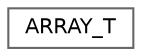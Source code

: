 digraph "Graphical Class Hierarchy"
{
 // LATEX_PDF_SIZE
  bgcolor="transparent";
  edge [fontname=Helvetica,fontsize=10,labelfontname=Helvetica,labelfontsize=10];
  node [fontname=Helvetica,fontsize=10,shape=box,height=0.2,width=0.4];
  rankdir="LR";
  Node0 [id="Node000000",label="ARRAY_T",height=0.2,width=0.4,color="grey40", fillcolor="white", style="filled",URL="$classARRAY__T.html",tooltip="Symbols that need to be defined before including this header:"];
}
